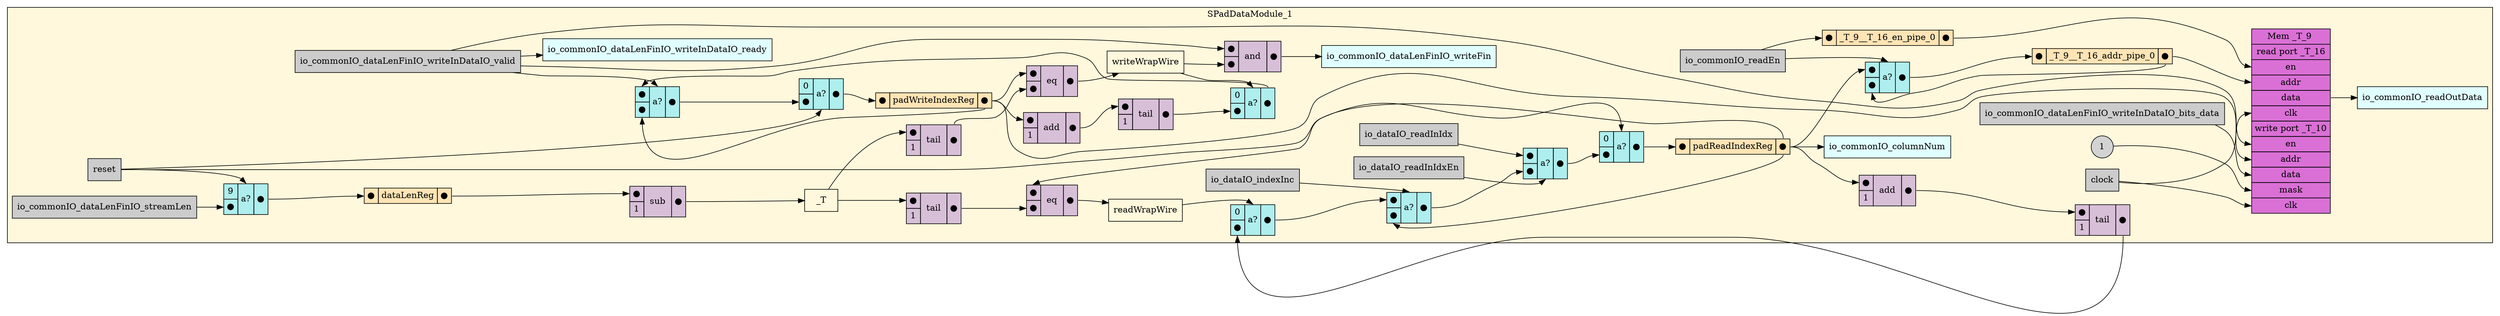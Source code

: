 digraph SPadDataModule_1 {
stylesheet = "styles.css"
rankdir="LR" 

subgraph cluster_SPadDataModule_1 {
  label="SPadDataModule_1"
  URL=""
  bgcolor="#FFF8DC"
  cluster_SPadDataModule_1_clock [shape = "rectangle" style="filled" fillcolor="#CCCCCC" label="clock" rank="0"]
     
cluster_SPadDataModule_1_reset [shape = "rectangle" style="filled" fillcolor="#CCCCCC" label="reset" rank="0"]
     
cluster_SPadDataModule_1_io_commonIO_readEn [shape = "rectangle" style="filled" fillcolor="#CCCCCC" label="io_commonIO_readEn" rank="0"]
     
cluster_SPadDataModule_1_io_commonIO_dataLenFinIO_writeInDataIO_valid [shape = "rectangle" style="filled" fillcolor="#CCCCCC" label="io_commonIO_dataLenFinIO_writeInDataIO_valid" rank="0"]
     
cluster_SPadDataModule_1_io_commonIO_dataLenFinIO_writeInDataIO_bits_data [shape = "rectangle" style="filled" fillcolor="#CCCCCC" label="io_commonIO_dataLenFinIO_writeInDataIO_bits_data" rank="0"]
     
cluster_SPadDataModule_1_io_commonIO_dataLenFinIO_streamLen [shape = "rectangle" style="filled" fillcolor="#CCCCCC" label="io_commonIO_dataLenFinIO_streamLen" rank="0"]
     
cluster_SPadDataModule_1_io_dataIO_readInIdx [shape = "rectangle" style="filled" fillcolor="#CCCCCC" label="io_dataIO_readInIdx" rank="0"]
     
cluster_SPadDataModule_1_io_dataIO_indexInc [shape = "rectangle" style="filled" fillcolor="#CCCCCC" label="io_dataIO_indexInc" rank="0"]
     
cluster_SPadDataModule_1_io_dataIO_readInIdxEn [shape = "rectangle" style="filled" fillcolor="#CCCCCC" label="io_dataIO_readInIdxEn" rank="0"]
     
cluster_SPadDataModule_1_io_commonIO_columnNum [shape = "rectangle" style="filled" fillcolor="#E0FFFF" label="io_commonIO_columnNum" rank="1000"]
     
cluster_SPadDataModule_1_io_commonIO_readOutData [shape = "rectangle" style="filled" fillcolor="#E0FFFF" label="io_commonIO_readOutData" rank="1000"]
     
cluster_SPadDataModule_1_io_commonIO_dataLenFinIO_writeInDataIO_ready [shape = "rectangle" style="filled" fillcolor="#E0FFFF" label="io_commonIO_dataLenFinIO_writeInDataIO_ready" rank="1000"]
     
cluster_SPadDataModule_1_io_commonIO_dataLenFinIO_writeFin [shape = "rectangle" style="filled" fillcolor="#E0FFFF" label="io_commonIO_dataLenFinIO_writeFin" rank="1000"]
     

struct_cluster_SPadDataModule_1__T_9 [shape="plaintext" label=<
<TABLE BORDER="0" CELLBORDER="1" CELLSPACING="0" CELLPADDING="4" BGCOLOR="#DA70D6">
  <TR>
    <TD>Mem _T_9 </TD>
  </TR>
    
<TR><TD>read port _T_16</TD></TR>
            
<TR><TD PORT="_T_16_en">en</TD></TR>
          
<TR><TD PORT="_T_16_addr">addr</TD></TR>
          
<TR><TD PORT="_T_16_data">data</TD></TR>
          
<TR><TD PORT="_T_16_clk">clk</TD></TR>
    
<TR><TD>write port _T_10</TD></TR>
            
<TR><TD PORT="_T_10_en">en</TD></TR>
          
<TR><TD PORT="_T_10_addr">addr</TD></TR>
          
<TR><TD PORT="_T_10_data">data</TD></TR>
          
<TR><TD PORT="_T_10_mask">mask</TD></TR>
          
<TR><TD PORT="_T_10_clk">clk</TD></TR>
    
</TABLE>>];
    
struct_cluster_SPadDataModule_1__T_9__T_16_en_pipe_0 [shape="plaintext" label=<
<TABLE BORDER="0" CELLBORDER="1" CELLSPACING="0" CELLPADDING="4" BGCOLOR="#FFE4B5">
  <TR>
    <TD PORT="in">&#x25cf;</TD>
    <TD>_T_9__T_16_en_pipe_0</TD>
    <TD PORT="out">&#x25cf;</TD>
  </TR>
</TABLE>>];
struct_cluster_SPadDataModule_1__T_9__T_16_addr_pipe_0 [shape="plaintext" label=<
<TABLE BORDER="0" CELLBORDER="1" CELLSPACING="0" CELLPADDING="4" BGCOLOR="#FFE4B5">
  <TR>
    <TD PORT="in">&#x25cf;</TD>
    <TD>_T_9__T_16_addr_pipe_0</TD>
    <TD PORT="out">&#x25cf;</TD>
  </TR>
</TABLE>>];
struct_cluster_SPadDataModule_1_dataLenReg [shape="plaintext" label=<
<TABLE BORDER="0" CELLBORDER="1" CELLSPACING="0" CELLPADDING="4" BGCOLOR="#FFE4B5">
  <TR>
    <TD PORT="in">&#x25cf;</TD>
    <TD>dataLenReg</TD>
    <TD PORT="out">&#x25cf;</TD>
  </TR>
</TABLE>>];
struct_cluster_SPadDataModule_1_padWriteIndexReg [shape="plaintext" label=<
<TABLE BORDER="0" CELLBORDER="1" CELLSPACING="0" CELLPADDING="4" BGCOLOR="#FFE4B5">
  <TR>
    <TD PORT="in">&#x25cf;</TD>
    <TD>padWriteIndexReg</TD>
    <TD PORT="out">&#x25cf;</TD>
  </TR>
</TABLE>>];
struct_cluster_SPadDataModule_1_padReadIndexReg [shape="plaintext" label=<
<TABLE BORDER="0" CELLBORDER="1" CELLSPACING="0" CELLPADDING="4" BGCOLOR="#FFE4B5">
  <TR>
    <TD PORT="in">&#x25cf;</TD>
    <TD>padReadIndexReg</TD>
    <TD PORT="out">&#x25cf;</TD>
  </TR>
</TABLE>>];
cluster_SPadDataModule_1__T [label = "_T" shape="rectangle"]; 

op_sub_640 [shape = "plaintext" label=<
<TABLE BORDER="0" CELLBORDER="1" CELLSPACING="0" CELLPADDING="4" BGCOLOR="#D8BFD8">
  <TR>
    <TD PORT="in1">&#x25cf;</TD>
    <TD ROWSPAN="2" > sub </TD>
    <TD ROWSPAN="2" PORT="out">&#x25cf;</TD>
  </TR>
  <TR>
    <TD PORT="in2">1</TD>
  </TR>
</TABLE>>];
       
cluster_SPadDataModule_1_writeWrapWire [label = "writeWrapWire" shape="rectangle"]; 

op_eq_641 [shape = "plaintext" label=<
<TABLE BORDER="0" CELLBORDER="1" CELLSPACING="0" CELLPADDING="4" BGCOLOR="#D8BFD8">
  <TR>
    <TD PORT="in1">&#x25cf;</TD>
    <TD ROWSPAN="2" > eq </TD>
    <TD ROWSPAN="2" PORT="out">&#x25cf;</TD>
  </TR>
  <TR>
    <TD PORT="in2">&#x25cf;</TD>
  </TR>
</TABLE>>];
       

op_tail_642 [shape = "plaintext" label=<
<TABLE BORDER="0" CELLBORDER="1" CELLSPACING="0" CELLPADDING="4" BGCOLOR="#D8BFD8">
  <TR>
    <TD PORT="in1">&#x25cf;</TD>
    <TD ROWSPAN="2" > tail </TD>
    <TD ROWSPAN="2" PORT="out">&#x25cf;</TD>
  </TR>
  <TR>
    <TD>1</TD>
  </TR>
</TABLE>>];
       
cluster_SPadDataModule_1_readWrapWire [label = "readWrapWire" shape="rectangle"]; 

op_eq_643 [shape = "plaintext" label=<
<TABLE BORDER="0" CELLBORDER="1" CELLSPACING="0" CELLPADDING="4" BGCOLOR="#D8BFD8">
  <TR>
    <TD PORT="in1">&#x25cf;</TD>
    <TD ROWSPAN="2" > eq </TD>
    <TD ROWSPAN="2" PORT="out">&#x25cf;</TD>
  </TR>
  <TR>
    <TD PORT="in2">&#x25cf;</TD>
  </TR>
</TABLE>>];
       

op_tail_644 [shape = "plaintext" label=<
<TABLE BORDER="0" CELLBORDER="1" CELLSPACING="0" CELLPADDING="4" BGCOLOR="#D8BFD8">
  <TR>
    <TD PORT="in1">&#x25cf;</TD>
    <TD ROWSPAN="2" > tail </TD>
    <TD ROWSPAN="2" PORT="out">&#x25cf;</TD>
  </TR>
  <TR>
    <TD>1</TD>
  </TR>
</TABLE>>];
       

op_and_645 [shape = "plaintext" label=<
<TABLE BORDER="0" CELLBORDER="1" CELLSPACING="0" CELLPADDING="4" BGCOLOR="#D8BFD8">
  <TR>
    <TD PORT="in1">&#x25cf;</TD>
    <TD ROWSPAN="2" > and </TD>
    <TD ROWSPAN="2" PORT="out">&#x25cf;</TD>
  </TR>
  <TR>
    <TD PORT="in2">&#x25cf;</TD>
  </TR>
</TABLE>>];
       

mux_352098832 [shape = "plaintext" label=<
<TABLE BORDER="0" CELLBORDER="1" CELLSPACING="0" CELLPADDING="4" BGCOLOR="#AFEEEE">
  <TR>
    <TD PORT="in1">9</TD>
    <TD ROWSPAN="2" PORT="select">a?</TD>
    <TD ROWSPAN="2" PORT="out">&#x25cf;</TD>
  </TR>
  <TR>
    <TD PORT="in2">&#x25cf;</TD>
  </TR>
</TABLE>>];
       

mux_569554338 [shape = "plaintext" label=<
<TABLE BORDER="0" CELLBORDER="1" CELLSPACING="0" CELLPADDING="4" BGCOLOR="#AFEEEE">
  <TR>
    <TD PORT="in1">0</TD>
    <TD ROWSPAN="2" PORT="select">a?</TD>
    <TD ROWSPAN="2" PORT="out">&#x25cf;</TD>
  </TR>
  <TR>
    <TD PORT="in2">&#x25cf;</TD>
  </TR>
</TABLE>>];
       

mux_847629871 [shape = "plaintext" label=<
<TABLE BORDER="0" CELLBORDER="1" CELLSPACING="0" CELLPADDING="4" BGCOLOR="#AFEEEE">
  <TR>
    <TD PORT="in1">&#x25cf;</TD>
    <TD ROWSPAN="2" PORT="select">a?</TD>
    <TD ROWSPAN="2" PORT="out">&#x25cf;</TD>
  </TR>
  <TR>
    <TD PORT="in2">&#x25cf;</TD>
  </TR>
</TABLE>>];
       

mux_1855880938 [shape = "plaintext" label=<
<TABLE BORDER="0" CELLBORDER="1" CELLSPACING="0" CELLPADDING="4" BGCOLOR="#AFEEEE">
  <TR>
    <TD PORT="in1">0</TD>
    <TD ROWSPAN="2" PORT="select">a?</TD>
    <TD ROWSPAN="2" PORT="out">&#x25cf;</TD>
  </TR>
  <TR>
    <TD PORT="in2">&#x25cf;</TD>
  </TR>
</TABLE>>];
       

op_tail_646 [shape = "plaintext" label=<
<TABLE BORDER="0" CELLBORDER="1" CELLSPACING="0" CELLPADDING="4" BGCOLOR="#D8BFD8">
  <TR>
    <TD PORT="in1">&#x25cf;</TD>
    <TD ROWSPAN="2" > tail </TD>
    <TD ROWSPAN="2" PORT="out">&#x25cf;</TD>
  </TR>
  <TR>
    <TD>1</TD>
  </TR>
</TABLE>>];
       

op_add_647 [shape = "plaintext" label=<
<TABLE BORDER="0" CELLBORDER="1" CELLSPACING="0" CELLPADDING="4" BGCOLOR="#D8BFD8">
  <TR>
    <TD PORT="in1">&#x25cf;</TD>
    <TD ROWSPAN="2" > add </TD>
    <TD ROWSPAN="2" PORT="out">&#x25cf;</TD>
  </TR>
  <TR>
    <TD PORT="in2">1</TD>
  </TR>
</TABLE>>];
       

mux_1040973989 [shape = "plaintext" label=<
<TABLE BORDER="0" CELLBORDER="1" CELLSPACING="0" CELLPADDING="4" BGCOLOR="#AFEEEE">
  <TR>
    <TD PORT="in1">0</TD>
    <TD ROWSPAN="2" PORT="select">a?</TD>
    <TD ROWSPAN="2" PORT="out">&#x25cf;</TD>
  </TR>
  <TR>
    <TD PORT="in2">&#x25cf;</TD>
  </TR>
</TABLE>>];
       

mux_1219211274 [shape = "plaintext" label=<
<TABLE BORDER="0" CELLBORDER="1" CELLSPACING="0" CELLPADDING="4" BGCOLOR="#AFEEEE">
  <TR>
    <TD PORT="in1">&#x25cf;</TD>
    <TD ROWSPAN="2" PORT="select">a?</TD>
    <TD ROWSPAN="2" PORT="out">&#x25cf;</TD>
  </TR>
  <TR>
    <TD PORT="in2">&#x25cf;</TD>
  </TR>
</TABLE>>];
       

mux_445861300 [shape = "plaintext" label=<
<TABLE BORDER="0" CELLBORDER="1" CELLSPACING="0" CELLPADDING="4" BGCOLOR="#AFEEEE">
  <TR>
    <TD PORT="in1">&#x25cf;</TD>
    <TD ROWSPAN="2" PORT="select">a?</TD>
    <TD ROWSPAN="2" PORT="out">&#x25cf;</TD>
  </TR>
  <TR>
    <TD PORT="in2">&#x25cf;</TD>
  </TR>
</TABLE>>];
       

mux_674491324 [shape = "plaintext" label=<
<TABLE BORDER="0" CELLBORDER="1" CELLSPACING="0" CELLPADDING="4" BGCOLOR="#AFEEEE">
  <TR>
    <TD PORT="in1">0</TD>
    <TD ROWSPAN="2" PORT="select">a?</TD>
    <TD ROWSPAN="2" PORT="out">&#x25cf;</TD>
  </TR>
  <TR>
    <TD PORT="in2">&#x25cf;</TD>
  </TR>
</TABLE>>];
       

op_tail_648 [shape = "plaintext" label=<
<TABLE BORDER="0" CELLBORDER="1" CELLSPACING="0" CELLPADDING="4" BGCOLOR="#D8BFD8">
  <TR>
    <TD PORT="in1">&#x25cf;</TD>
    <TD ROWSPAN="2" > tail </TD>
    <TD ROWSPAN="2" PORT="out">&#x25cf;</TD>
  </TR>
  <TR>
    <TD>1</TD>
  </TR>
</TABLE>>];
       

op_add_649 [shape = "plaintext" label=<
<TABLE BORDER="0" CELLBORDER="1" CELLSPACING="0" CELLPADDING="4" BGCOLOR="#D8BFD8">
  <TR>
    <TD PORT="in1">&#x25cf;</TD>
    <TD ROWSPAN="2" > add </TD>
    <TD ROWSPAN="2" PORT="out">&#x25cf;</TD>
  </TR>
  <TR>
    <TD PORT="in2">1</TD>
  </TR>
</TABLE>>];
       

mux_1498061143 [shape = "plaintext" label=<
<TABLE BORDER="0" CELLBORDER="1" CELLSPACING="0" CELLPADDING="4" BGCOLOR="#AFEEEE">
  <TR>
    <TD PORT="in1">&#x25cf;</TD>
    <TD ROWSPAN="2" PORT="select">a?</TD>
    <TD ROWSPAN="2" PORT="out">&#x25cf;</TD>
  </TR>
  <TR>
    <TD PORT="in2">&#x25cf;</TD>
  </TR>
</TABLE>>];
       
cluster_SPadDataModule_1_lit650 [shape="circle" style="filled" BGCOLOR="#C0C0C0" label="1"]
     

  struct_cluster_SPadDataModule_1_padReadIndexReg:out -> cluster_SPadDataModule_1_io_commonIO_columnNum
  cluster_SPadDataModule_1_io_commonIO_dataLenFinIO_writeInDataIO_valid -> cluster_SPadDataModule_1_io_commonIO_dataLenFinIO_writeInDataIO_ready
  mux_352098832:out -> struct_cluster_SPadDataModule_1_dataLenReg:in
  cluster_SPadDataModule_1_io_commonIO_readEn -> mux_1498061143:select
  cluster_SPadDataModule_1_readWrapWire -> mux_674491324:select
  cluster_SPadDataModule_1_clock -> struct_cluster_SPadDataModule_1__T_9:_T_16_clk
  struct_cluster_SPadDataModule_1_dataLenReg:out -> op_sub_640:in1
  struct_cluster_SPadDataModule_1_padReadIndexReg:out -> mux_1498061143:in1
  struct_cluster_SPadDataModule_1_padWriteIndexReg:out -> struct_cluster_SPadDataModule_1__T_9:_T_10_addr
  cluster_SPadDataModule_1_reset -> mux_352098832:select
  struct_cluster_SPadDataModule_1_padReadIndexReg:out -> op_add_649:in1
  cluster_SPadDataModule_1_writeWrapWire -> op_and_645:in2
  cluster_SPadDataModule_1_io_commonIO_readEn -> struct_cluster_SPadDataModule_1__T_9__T_16_en_pipe_0:in
  op_eq_641:out -> cluster_SPadDataModule_1_writeWrapWire
  op_tail_644:out -> op_eq_643:in2
  struct_cluster_SPadDataModule_1__T_9__T_16_addr_pipe_0:out -> struct_cluster_SPadDataModule_1__T_9:_T_16_addr
  cluster_SPadDataModule_1_reset -> mux_569554338:select
  cluster_SPadDataModule_1_io_dataIO_readInIdxEn -> mux_1219211274:select
  op_tail_646:out -> mux_1855880938:in2
  struct_cluster_SPadDataModule_1_padReadIndexReg:out -> mux_445861300:in2
  cluster_SPadDataModule_1__T -> op_tail_644:in1
  cluster_SPadDataModule_1_reset -> mux_1040973989:select
  mux_1855880938:out -> mux_847629871:in1
  op_and_645:out -> cluster_SPadDataModule_1_io_commonIO_dataLenFinIO_writeFin
  cluster_SPadDataModule_1_clock -> struct_cluster_SPadDataModule_1__T_9:_T_10_clk
  mux_445861300:out -> mux_1219211274:in2
  op_add_649:out -> op_tail_648:in1
  cluster_SPadDataModule_1_io_commonIO_dataLenFinIO_writeInDataIO_valid -> struct_cluster_SPadDataModule_1__T_9:_T_10_en
  cluster_SPadDataModule_1_io_commonIO_dataLenFinIO_writeInDataIO_bits_data -> struct_cluster_SPadDataModule_1__T_9:_T_10_data
  mux_1219211274:out -> mux_1040973989:in2
  struct_cluster_SPadDataModule_1__T_9__T_16_en_pipe_0:out -> struct_cluster_SPadDataModule_1__T_9:_T_16_en
  mux_674491324:out -> mux_445861300:in1
  cluster_SPadDataModule_1_io_commonIO_dataLenFinIO_writeInDataIO_valid -> op_and_645:in1
  mux_569554338:out -> struct_cluster_SPadDataModule_1_padWriteIndexReg:in
  cluster_SPadDataModule_1_io_commonIO_dataLenFinIO_streamLen -> mux_352098832:in2
  cluster_SPadDataModule_1_io_dataIO_readInIdx -> mux_1219211274:in1
  struct_cluster_SPadDataModule_1_padReadIndexReg:out -> op_eq_643:in1
  op_tail_642:out -> op_eq_641:in2
  op_tail_648:out -> mux_674491324:in2
  mux_1498061143:out -> struct_cluster_SPadDataModule_1__T_9__T_16_addr_pipe_0:in
  cluster_SPadDataModule_1__T -> op_tail_642:in1
  cluster_SPadDataModule_1_io_dataIO_indexInc -> mux_445861300:select
  struct_cluster_SPadDataModule_1_padWriteIndexReg:out -> op_add_647:in1
  op_add_647:out -> op_tail_646:in1
  struct_cluster_SPadDataModule_1__T_9__T_16_addr_pipe_0:out -> mux_1498061143:in2
  cluster_SPadDataModule_1_io_commonIO_dataLenFinIO_writeInDataIO_valid -> mux_847629871:select
  op_eq_643:out -> cluster_SPadDataModule_1_readWrapWire
  cluster_SPadDataModule_1_lit650 -> struct_cluster_SPadDataModule_1__T_9:_T_10_mask
  cluster_SPadDataModule_1_writeWrapWire -> mux_1855880938:select
  mux_847629871:out -> mux_569554338:in2
  struct_cluster_SPadDataModule_1__T_9:_T_16_data -> cluster_SPadDataModule_1_io_commonIO_readOutData
  mux_1040973989:out -> struct_cluster_SPadDataModule_1_padReadIndexReg:in
  struct_cluster_SPadDataModule_1_padWriteIndexReg:out -> op_eq_641:in1
  op_sub_640:out -> cluster_SPadDataModule_1__T
  struct_cluster_SPadDataModule_1_padWriteIndexReg:out -> mux_847629871:in2
  
  
}
     
}
